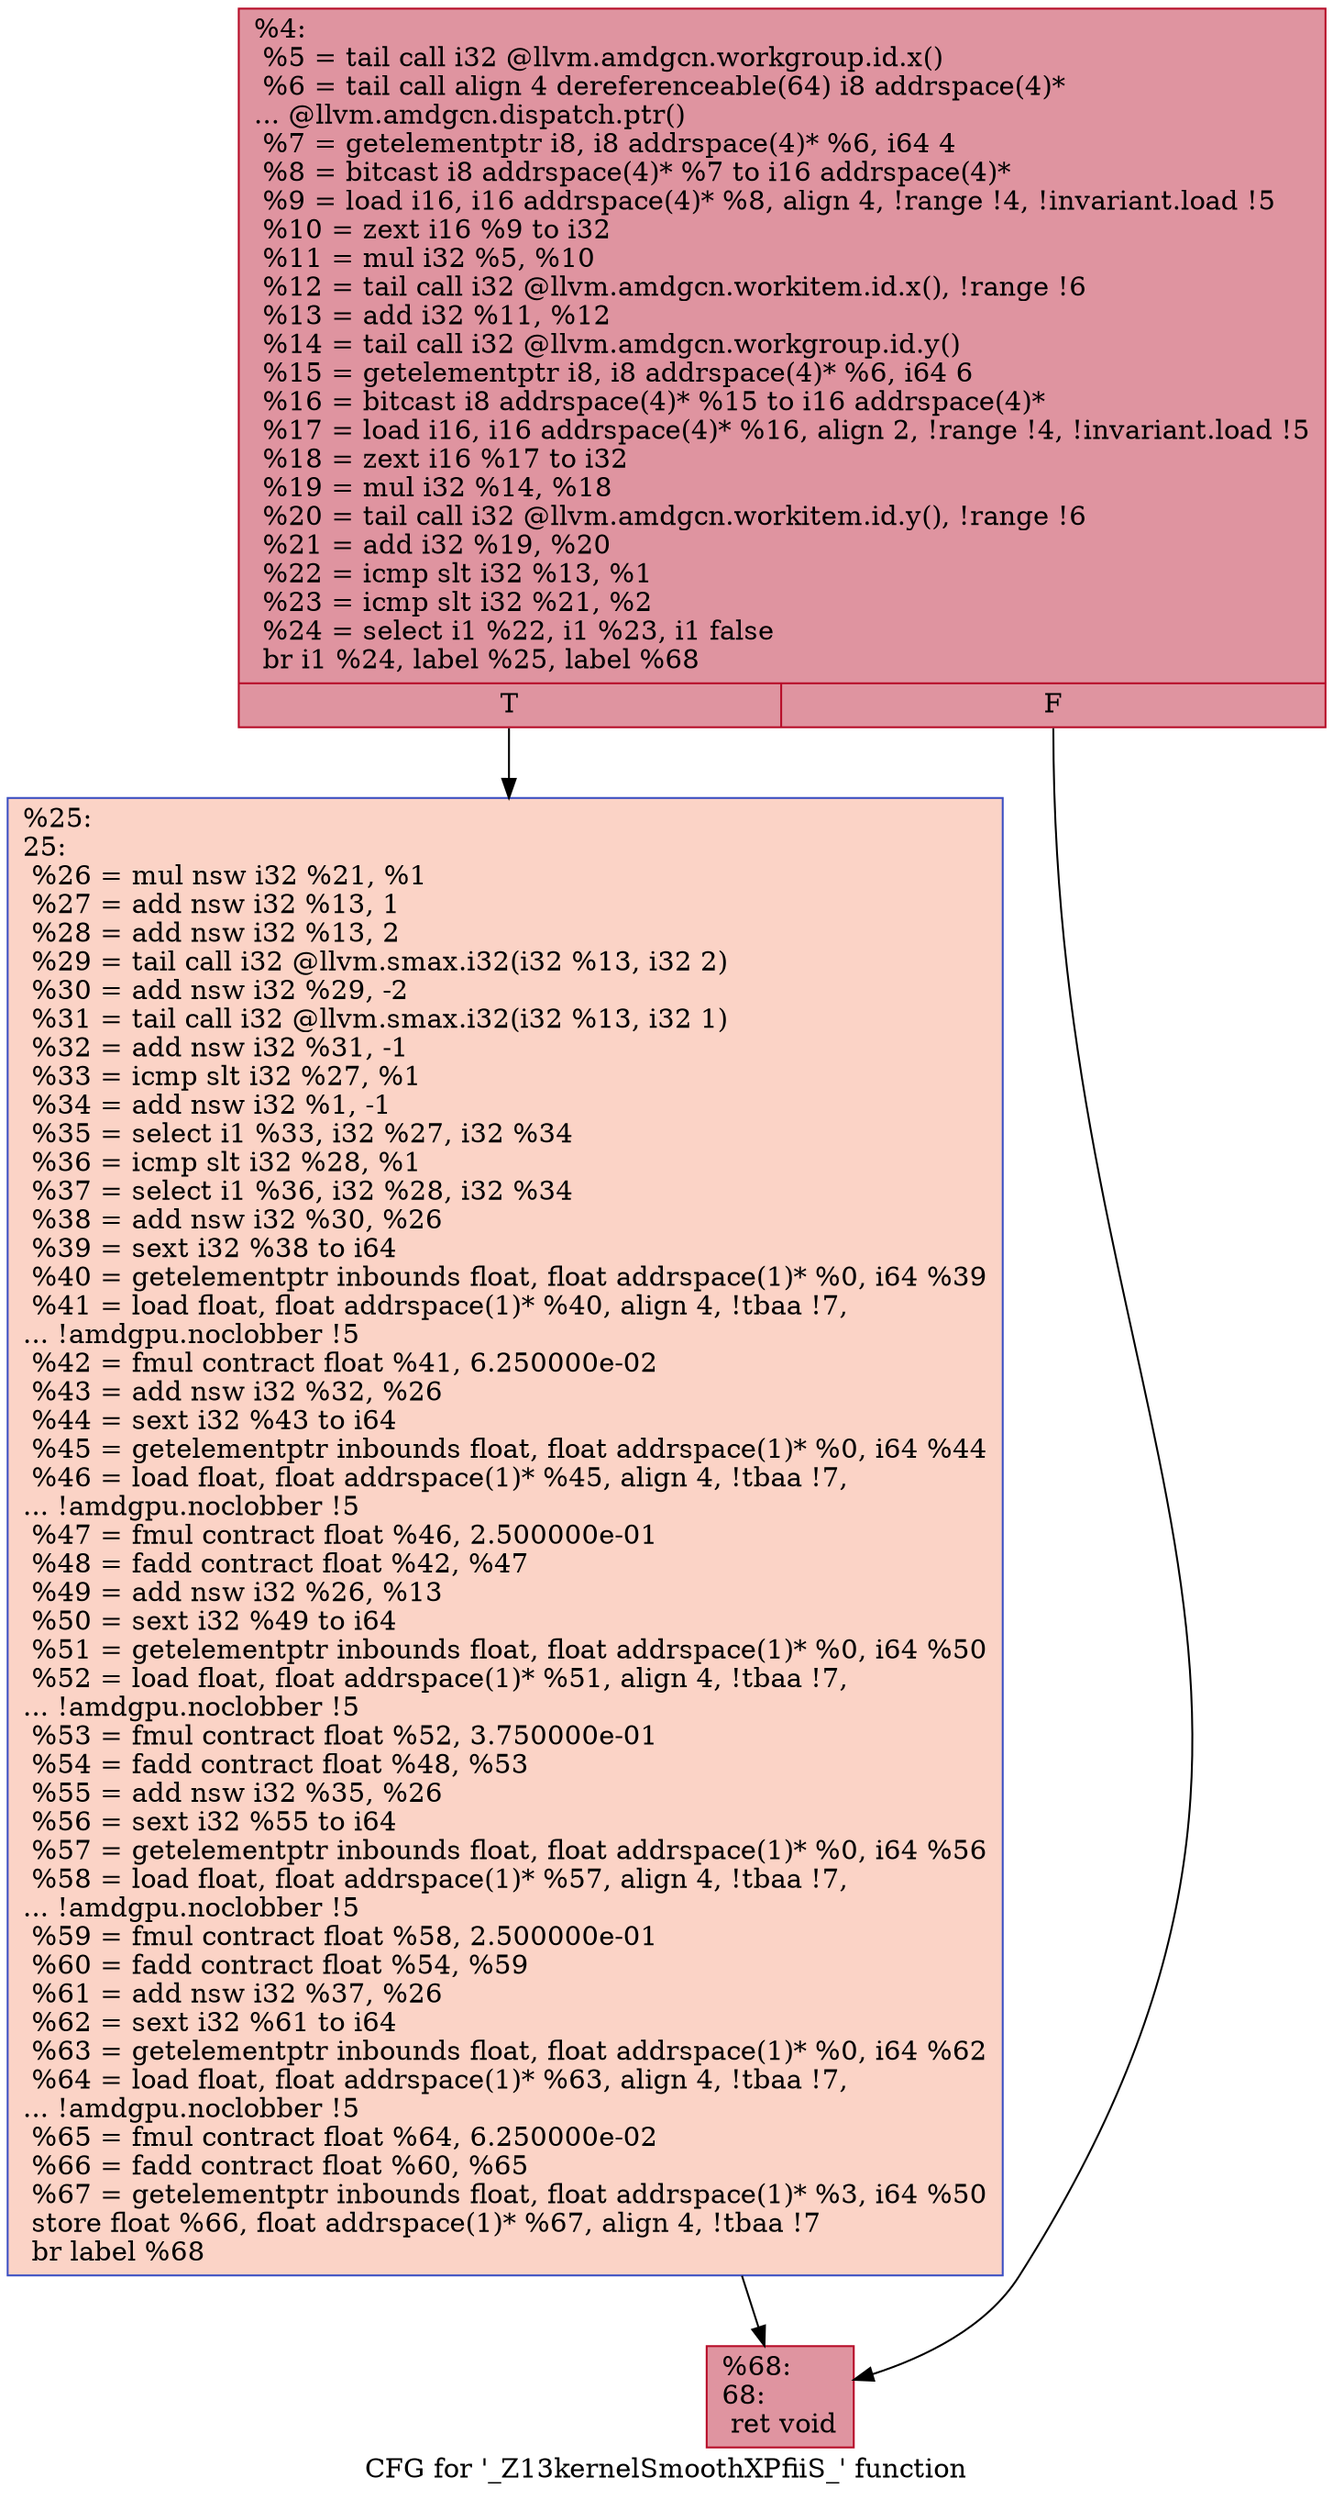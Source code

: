digraph "CFG for '_Z13kernelSmoothXPfiiS_' function" {
	label="CFG for '_Z13kernelSmoothXPfiiS_' function";

	Node0x5de8a20 [shape=record,color="#b70d28ff", style=filled, fillcolor="#b70d2870",label="{%4:\l  %5 = tail call i32 @llvm.amdgcn.workgroup.id.x()\l  %6 = tail call align 4 dereferenceable(64) i8 addrspace(4)*\l... @llvm.amdgcn.dispatch.ptr()\l  %7 = getelementptr i8, i8 addrspace(4)* %6, i64 4\l  %8 = bitcast i8 addrspace(4)* %7 to i16 addrspace(4)*\l  %9 = load i16, i16 addrspace(4)* %8, align 4, !range !4, !invariant.load !5\l  %10 = zext i16 %9 to i32\l  %11 = mul i32 %5, %10\l  %12 = tail call i32 @llvm.amdgcn.workitem.id.x(), !range !6\l  %13 = add i32 %11, %12\l  %14 = tail call i32 @llvm.amdgcn.workgroup.id.y()\l  %15 = getelementptr i8, i8 addrspace(4)* %6, i64 6\l  %16 = bitcast i8 addrspace(4)* %15 to i16 addrspace(4)*\l  %17 = load i16, i16 addrspace(4)* %16, align 2, !range !4, !invariant.load !5\l  %18 = zext i16 %17 to i32\l  %19 = mul i32 %14, %18\l  %20 = tail call i32 @llvm.amdgcn.workitem.id.y(), !range !6\l  %21 = add i32 %19, %20\l  %22 = icmp slt i32 %13, %1\l  %23 = icmp slt i32 %21, %2\l  %24 = select i1 %22, i1 %23, i1 false\l  br i1 %24, label %25, label %68\l|{<s0>T|<s1>F}}"];
	Node0x5de8a20:s0 -> Node0x5dec490;
	Node0x5de8a20:s1 -> Node0x5dec520;
	Node0x5dec490 [shape=record,color="#3d50c3ff", style=filled, fillcolor="#f59c7d70",label="{%25:\l25:                                               \l  %26 = mul nsw i32 %21, %1\l  %27 = add nsw i32 %13, 1\l  %28 = add nsw i32 %13, 2\l  %29 = tail call i32 @llvm.smax.i32(i32 %13, i32 2)\l  %30 = add nsw i32 %29, -2\l  %31 = tail call i32 @llvm.smax.i32(i32 %13, i32 1)\l  %32 = add nsw i32 %31, -1\l  %33 = icmp slt i32 %27, %1\l  %34 = add nsw i32 %1, -1\l  %35 = select i1 %33, i32 %27, i32 %34\l  %36 = icmp slt i32 %28, %1\l  %37 = select i1 %36, i32 %28, i32 %34\l  %38 = add nsw i32 %30, %26\l  %39 = sext i32 %38 to i64\l  %40 = getelementptr inbounds float, float addrspace(1)* %0, i64 %39\l  %41 = load float, float addrspace(1)* %40, align 4, !tbaa !7,\l... !amdgpu.noclobber !5\l  %42 = fmul contract float %41, 6.250000e-02\l  %43 = add nsw i32 %32, %26\l  %44 = sext i32 %43 to i64\l  %45 = getelementptr inbounds float, float addrspace(1)* %0, i64 %44\l  %46 = load float, float addrspace(1)* %45, align 4, !tbaa !7,\l... !amdgpu.noclobber !5\l  %47 = fmul contract float %46, 2.500000e-01\l  %48 = fadd contract float %42, %47\l  %49 = add nsw i32 %26, %13\l  %50 = sext i32 %49 to i64\l  %51 = getelementptr inbounds float, float addrspace(1)* %0, i64 %50\l  %52 = load float, float addrspace(1)* %51, align 4, !tbaa !7,\l... !amdgpu.noclobber !5\l  %53 = fmul contract float %52, 3.750000e-01\l  %54 = fadd contract float %48, %53\l  %55 = add nsw i32 %35, %26\l  %56 = sext i32 %55 to i64\l  %57 = getelementptr inbounds float, float addrspace(1)* %0, i64 %56\l  %58 = load float, float addrspace(1)* %57, align 4, !tbaa !7,\l... !amdgpu.noclobber !5\l  %59 = fmul contract float %58, 2.500000e-01\l  %60 = fadd contract float %54, %59\l  %61 = add nsw i32 %37, %26\l  %62 = sext i32 %61 to i64\l  %63 = getelementptr inbounds float, float addrspace(1)* %0, i64 %62\l  %64 = load float, float addrspace(1)* %63, align 4, !tbaa !7,\l... !amdgpu.noclobber !5\l  %65 = fmul contract float %64, 6.250000e-02\l  %66 = fadd contract float %60, %65\l  %67 = getelementptr inbounds float, float addrspace(1)* %3, i64 %50\l  store float %66, float addrspace(1)* %67, align 4, !tbaa !7\l  br label %68\l}"];
	Node0x5dec490 -> Node0x5dec520;
	Node0x5dec520 [shape=record,color="#b70d28ff", style=filled, fillcolor="#b70d2870",label="{%68:\l68:                                               \l  ret void\l}"];
}
